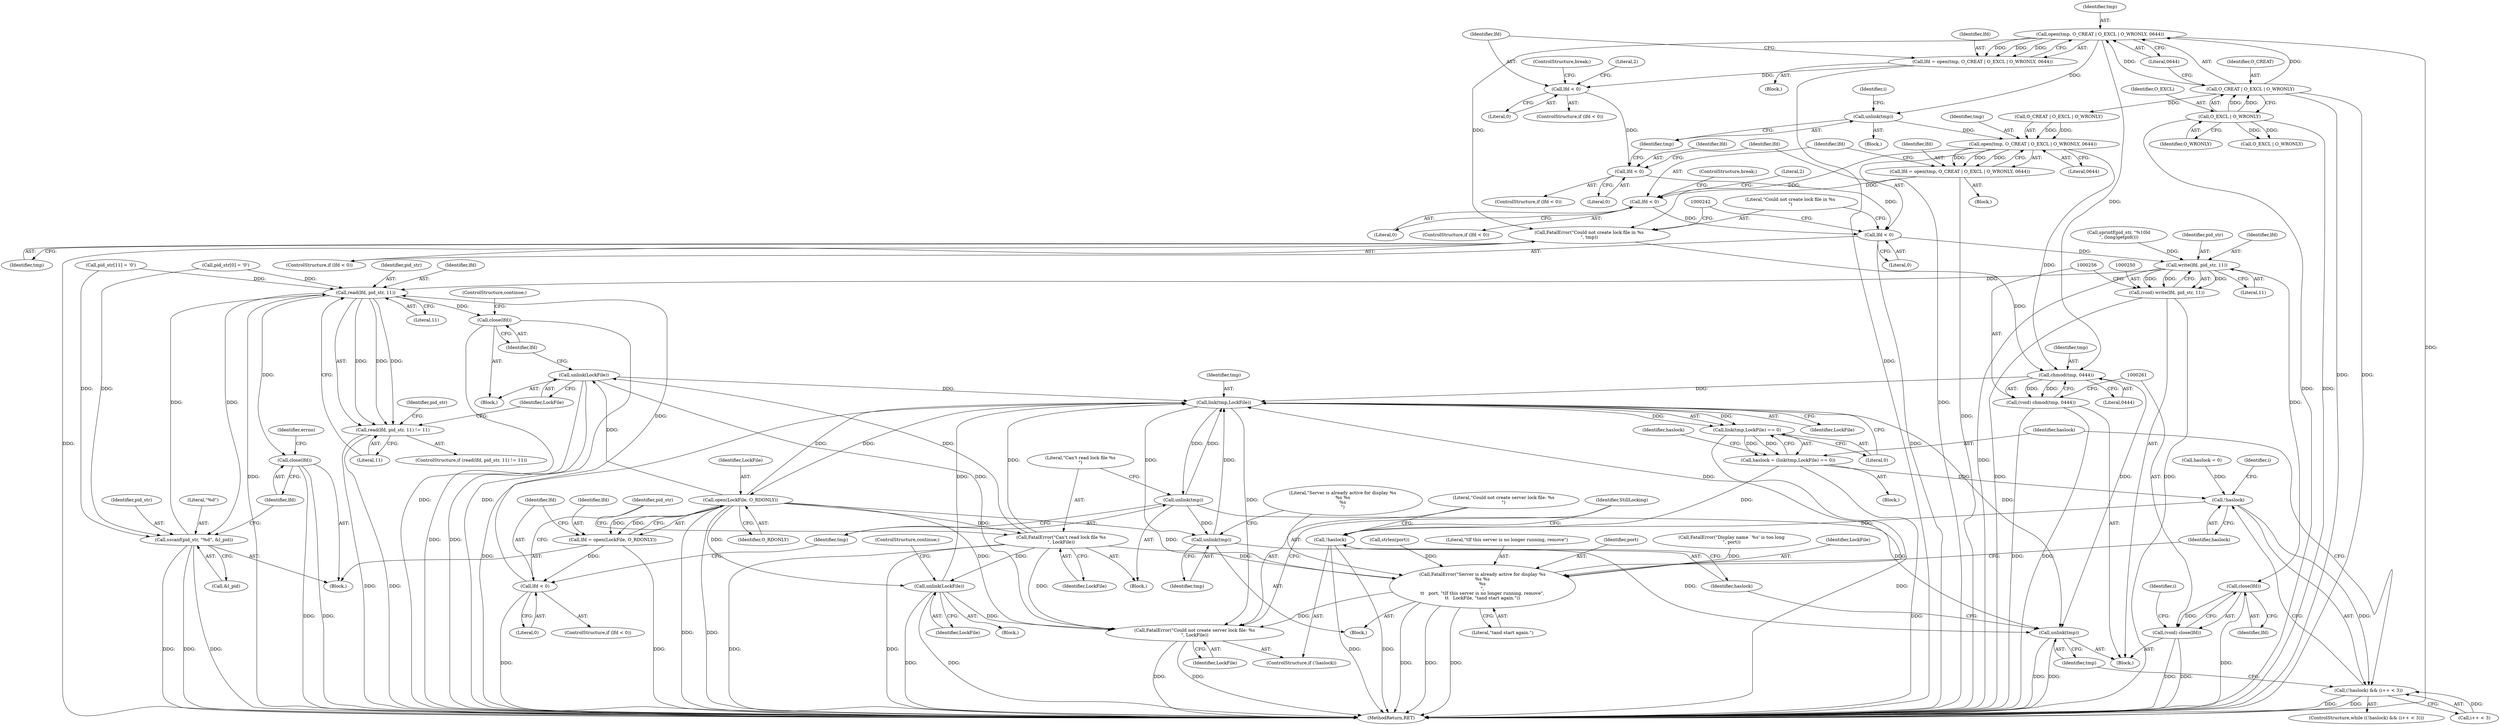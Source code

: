 digraph "0_xserver_6ba44b91e37622ef8c146d8f2ac92d708a18ed34@API" {
"1000180" [label="(Call,open(tmp, O_CREAT | O_EXCL | O_WRONLY, 0644))"];
"1000182" [label="(Call,O_CREAT | O_EXCL | O_WRONLY)"];
"1000184" [label="(Call,O_EXCL | O_WRONLY)"];
"1000178" [label="(Call,lfd = open(tmp, O_CREAT | O_EXCL | O_WRONLY, 0644))"];
"1000189" [label="(Call,lfd < 0)"];
"1000200" [label="(Call,lfd < 0)"];
"1000235" [label="(Call,lfd < 0)"];
"1000251" [label="(Call,write(lfd, pid_str, 11))"];
"1000249" [label="(Call,(void) write(lfd, pid_str, 11))"];
"1000262" [label="(Call,close(lfd))"];
"1000260" [label="(Call,(void) close(lfd))"];
"1000314" [label="(Call,read(lfd, pid_str, 11))"];
"1000313" [label="(Call,read(lfd, pid_str, 11) != 11)"];
"1000322" [label="(Call,close(lfd))"];
"1000330" [label="(Call,sscanf(pid_str, \"%d\", &l_pid))"];
"1000335" [label="(Call,close(lfd))"];
"1000204" [label="(Call,unlink(tmp))"];
"1000215" [label="(Call,open(tmp, O_CREAT | O_EXCL | O_WRONLY, 0644))"];
"1000213" [label="(Call,lfd = open(tmp, O_CREAT | O_EXCL | O_WRONLY, 0644))"];
"1000224" [label="(Call,lfd < 0)"];
"1000238" [label="(Call,FatalError(\"Could not create lock file in %s\n\", tmp))"];
"1000257" [label="(Call,chmod(tmp, 0444))"];
"1000255" [label="(Call,(void) chmod(tmp, 0444))"];
"1000282" [label="(Call,link(tmp,LockFile))"];
"1000281" [label="(Call,link(tmp,LockFile) == 0)"];
"1000279" [label="(Call,haslock = (link(tmp,LockFile) == 0))"];
"1000272" [label="(Call,!haslock)"];
"1000271" [label="(Call,(!haslock) && (i++ < 3))"];
"1000382" [label="(Call,!haslock)"];
"1000294" [label="(Call,open(LockFile, O_RDONLY))"];
"1000292" [label="(Call,lfd = open(LockFile, O_RDONLY))"];
"1000298" [label="(Call,lfd < 0)"];
"1000304" [label="(Call,FatalError(\"Can't read lock file %s\n\", LockFile))"];
"1000320" [label="(Call,unlink(LockFile))"];
"1000384" [label="(Call,FatalError(\"Could not create server lock file: %s\n\", LockFile))"];
"1000354" [label="(Call,unlink(LockFile))"];
"1000373" [label="(Call,FatalError(\"Server is already active for display %s\n%s %s\n%s\n\",\n\t\t   port, \"\tIf this server is no longer running, remove\",\n\t\t   LockFile, \"\tand start again.\"))"];
"1000302" [label="(Call,unlink(tmp))"];
"1000371" [label="(Call,unlink(tmp))"];
"1000379" [label="(Call,unlink(tmp))"];
"1000219" [label="(Call,O_EXCL | O_WRONLY)"];
"1000263" [label="(Identifier,lfd)"];
"1000274" [label="(Call,i++ < 3)"];
"1000249" [label="(Call,(void) write(lfd, pid_str, 11))"];
"1000272" [label="(Call,!haslock)"];
"1000191" [label="(Literal,0)"];
"1000371" [label="(Call,unlink(tmp))"];
"1000384" [label="(Call,FatalError(\"Could not create server lock file: %s\n\", LockFile))"];
"1000378" [label="(Literal,\"\tand start again.\")"];
"1000257" [label="(Call,chmod(tmp, 0444))"];
"1000320" [label="(Call,unlink(LockFile))"];
"1000303" [label="(Identifier,tmp)"];
"1000213" [label="(Call,lfd = open(tmp, O_CREAT | O_EXCL | O_WRONLY, 0644))"];
"1000280" [label="(Identifier,haslock)"];
"1000199" [label="(ControlStructure,if (lfd < 0))"];
"1000179" [label="(Identifier,lfd)"];
"1000297" [label="(ControlStructure,if (lfd < 0))"];
"1000291" [label="(Block,)"];
"1000165" [label="(Call,FatalError(\"Display name `%s' is too long\n\", port))"];
"1000292" [label="(Call,lfd = open(LockFile, O_RDONLY))"];
"1000377" [label="(Identifier,LockFile)"];
"1000281" [label="(Call,link(tmp,LockFile) == 0)"];
"1000154" [label="(Call,strlen(port))"];
"1000254" [label="(Literal,11)"];
"1000304" [label="(Call,FatalError(\"Can't read lock file %s\n\", LockFile))"];
"1000390" [label="(MethodReturn,RET)"];
"1000239" [label="(Literal,\"Could not create lock file in %s\n\")"];
"1000312" [label="(ControlStructure,if (read(lfd, pid_str, 11) != 11))"];
"1000230" [label="(ControlStructure,break;)"];
"1000282" [label="(Call,link(tmp,LockFile))"];
"1000270" [label="(ControlStructure,while ((!haslock) && (i++ < 3)))"];
"1000278" [label="(Block,)"];
"1000222" [label="(Literal,0644)"];
"1000186" [label="(Identifier,O_WRONLY)"];
"1000327" [label="(Identifier,pid_str)"];
"1000183" [label="(Identifier,O_CREAT)"];
"1000356" [label="(ControlStructure,continue;)"];
"1000380" [label="(Identifier,tmp)"];
"1000228" [label="(Literal,2)"];
"1000306" [label="(Identifier,LockFile)"];
"1000293" [label="(Identifier,lfd)"];
"1000185" [label="(Identifier,O_EXCL)"];
"1000300" [label="(Literal,0)"];
"1000382" [label="(Call,!haslock)"];
"1000374" [label="(Literal,\"Server is already active for display %s\n%s %s\n%s\n\")"];
"1000373" [label="(Call,FatalError(\"Server is already active for display %s\n%s %s\n%s\n\",\n\t\t   port, \"\tIf this server is no longer running, remove\",\n\t\t   LockFile, \"\tand start again.\"))"];
"1000243" [label="(Call,sprintf(pid_str, \"%10ld\n\", (long)getpid()))"];
"1000294" [label="(Call,open(LockFile, O_RDONLY))"];
"1000376" [label="(Literal,\"\tIf this server is no longer running, remove\")"];
"1000203" [label="(Block,)"];
"1000236" [label="(Identifier,lfd)"];
"1000309" [label="(Identifier,pid_str)"];
"1000283" [label="(Identifier,tmp)"];
"1000299" [label="(Identifier,lfd)"];
"1000205" [label="(Identifier,tmp)"];
"1000318" [label="(Literal,11)"];
"1000323" [label="(Identifier,lfd)"];
"1000260" [label="(Call,(void) close(lfd))"];
"1000184" [label="(Call,O_EXCL | O_WRONLY)"];
"1000307" [label="(Call,pid_str[0] = '\0')"];
"1000190" [label="(Identifier,lfd)"];
"1000182" [label="(Call,O_CREAT | O_EXCL | O_WRONLY)"];
"1000381" [label="(ControlStructure,if (!haslock))"];
"1000385" [label="(Literal,\"Could not create server lock file: %s\n\")"];
"1000284" [label="(Identifier,LockFile)"];
"1000375" [label="(Identifier,port)"];
"1000313" [label="(Call,read(lfd, pid_str, 11) != 11)"];
"1000287" [label="(Identifier,haslock)"];
"1000259" [label="(Literal,0444)"];
"1000207" [label="(Identifier,i)"];
"1000235" [label="(Call,lfd < 0)"];
"1000332" [label="(Literal,\"%d\")"];
"1000237" [label="(Literal,0)"];
"1000267" [label="(Call,haslock = 0)"];
"1000298" [label="(Call,lfd < 0)"];
"1000333" [label="(Call,&l_pid)"];
"1000251" [label="(Call,write(lfd, pid_str, 11))"];
"1000217" [label="(Call,O_CREAT | O_EXCL | O_WRONLY)"];
"1000240" [label="(Identifier,tmp)"];
"1000324" [label="(ControlStructure,continue;)"];
"1000224" [label="(Call,lfd < 0)"];
"1000354" [label="(Call,unlink(LockFile))"];
"1000295" [label="(Identifier,LockFile)"];
"1000370" [label="(Block,)"];
"1000302" [label="(Call,unlink(tmp))"];
"1000111" [label="(Block,)"];
"1000225" [label="(Identifier,lfd)"];
"1000187" [label="(Literal,0644)"];
"1000215" [label="(Call,open(tmp, O_CREAT | O_EXCL | O_WRONLY, 0644))"];
"1000201" [label="(Identifier,lfd)"];
"1000315" [label="(Identifier,lfd)"];
"1000279" [label="(Call,haslock = (link(tmp,LockFile) == 0))"];
"1000317" [label="(Literal,11)"];
"1000189" [label="(Call,lfd < 0)"];
"1000296" [label="(Identifier,O_RDONLY)"];
"1000188" [label="(ControlStructure,if (lfd < 0))"];
"1000181" [label="(Identifier,tmp)"];
"1000200" [label="(Call,lfd < 0)"];
"1000314" [label="(Call,read(lfd, pid_str, 11))"];
"1000330" [label="(Call,sscanf(pid_str, \"%d\", &l_pid))"];
"1000338" [label="(Identifier,errno)"];
"1000322" [label="(Call,close(lfd))"];
"1000195" [label="(ControlStructure,break;)"];
"1000325" [label="(Call,pid_str[11] = '\0')"];
"1000180" [label="(Call,open(tmp, O_CREAT | O_EXCL | O_WRONLY, 0644))"];
"1000223" [label="(ControlStructure,if (lfd < 0))"];
"1000253" [label="(Identifier,pid_str)"];
"1000234" [label="(ControlStructure,if (lfd < 0))"];
"1000388" [label="(Identifier,StillLocking)"];
"1000202" [label="(Literal,0)"];
"1000273" [label="(Identifier,haslock)"];
"1000331" [label="(Identifier,pid_str)"];
"1000386" [label="(Identifier,LockFile)"];
"1000265" [label="(Identifier,i)"];
"1000175" [label="(Block,)"];
"1000271" [label="(Call,(!haslock) && (i++ < 3))"];
"1000204" [label="(Call,unlink(tmp))"];
"1000214" [label="(Identifier,lfd)"];
"1000216" [label="(Identifier,tmp)"];
"1000383" [label="(Identifier,haslock)"];
"1000262" [label="(Call,close(lfd))"];
"1000210" [label="(Block,)"];
"1000258" [label="(Identifier,tmp)"];
"1000305" [label="(Literal,\"Can't read lock file %s\n\")"];
"1000372" [label="(Identifier,tmp)"];
"1000178" [label="(Call,lfd = open(tmp, O_CREAT | O_EXCL | O_WRONLY, 0644))"];
"1000301" [label="(Block,)"];
"1000238" [label="(Call,FatalError(\"Could not create lock file in %s\n\", tmp))"];
"1000335" [label="(Call,close(lfd))"];
"1000355" [label="(Identifier,LockFile)"];
"1000379" [label="(Call,unlink(tmp))"];
"1000193" [label="(Literal,2)"];
"1000316" [label="(Identifier,pid_str)"];
"1000321" [label="(Identifier,LockFile)"];
"1000319" [label="(Block,)"];
"1000252" [label="(Identifier,lfd)"];
"1000285" [label="(Literal,0)"];
"1000336" [label="(Identifier,lfd)"];
"1000353" [label="(Block,)"];
"1000276" [label="(Identifier,i)"];
"1000226" [label="(Literal,0)"];
"1000255" [label="(Call,(void) chmod(tmp, 0444))"];
"1000180" -> "1000178"  [label="AST: "];
"1000180" -> "1000187"  [label="CFG: "];
"1000181" -> "1000180"  [label="AST: "];
"1000182" -> "1000180"  [label="AST: "];
"1000187" -> "1000180"  [label="AST: "];
"1000178" -> "1000180"  [label="CFG: "];
"1000180" -> "1000390"  [label="DDG: "];
"1000180" -> "1000178"  [label="DDG: "];
"1000180" -> "1000178"  [label="DDG: "];
"1000180" -> "1000178"  [label="DDG: "];
"1000182" -> "1000180"  [label="DDG: "];
"1000182" -> "1000180"  [label="DDG: "];
"1000180" -> "1000204"  [label="DDG: "];
"1000180" -> "1000238"  [label="DDG: "];
"1000180" -> "1000257"  [label="DDG: "];
"1000182" -> "1000184"  [label="CFG: "];
"1000183" -> "1000182"  [label="AST: "];
"1000184" -> "1000182"  [label="AST: "];
"1000187" -> "1000182"  [label="CFG: "];
"1000182" -> "1000390"  [label="DDG: "];
"1000182" -> "1000390"  [label="DDG: "];
"1000184" -> "1000182"  [label="DDG: "];
"1000184" -> "1000182"  [label="DDG: "];
"1000182" -> "1000217"  [label="DDG: "];
"1000184" -> "1000186"  [label="CFG: "];
"1000185" -> "1000184"  [label="AST: "];
"1000186" -> "1000184"  [label="AST: "];
"1000184" -> "1000390"  [label="DDG: "];
"1000184" -> "1000390"  [label="DDG: "];
"1000184" -> "1000219"  [label="DDG: "];
"1000184" -> "1000219"  [label="DDG: "];
"1000178" -> "1000175"  [label="AST: "];
"1000179" -> "1000178"  [label="AST: "];
"1000190" -> "1000178"  [label="CFG: "];
"1000178" -> "1000390"  [label="DDG: "];
"1000178" -> "1000189"  [label="DDG: "];
"1000189" -> "1000188"  [label="AST: "];
"1000189" -> "1000191"  [label="CFG: "];
"1000190" -> "1000189"  [label="AST: "];
"1000191" -> "1000189"  [label="AST: "];
"1000193" -> "1000189"  [label="CFG: "];
"1000195" -> "1000189"  [label="CFG: "];
"1000189" -> "1000200"  [label="DDG: "];
"1000200" -> "1000199"  [label="AST: "];
"1000200" -> "1000202"  [label="CFG: "];
"1000201" -> "1000200"  [label="AST: "];
"1000202" -> "1000200"  [label="AST: "];
"1000205" -> "1000200"  [label="CFG: "];
"1000236" -> "1000200"  [label="CFG: "];
"1000200" -> "1000235"  [label="DDG: "];
"1000235" -> "1000234"  [label="AST: "];
"1000235" -> "1000237"  [label="CFG: "];
"1000236" -> "1000235"  [label="AST: "];
"1000237" -> "1000235"  [label="AST: "];
"1000239" -> "1000235"  [label="CFG: "];
"1000242" -> "1000235"  [label="CFG: "];
"1000235" -> "1000390"  [label="DDG: "];
"1000224" -> "1000235"  [label="DDG: "];
"1000235" -> "1000251"  [label="DDG: "];
"1000251" -> "1000249"  [label="AST: "];
"1000251" -> "1000254"  [label="CFG: "];
"1000252" -> "1000251"  [label="AST: "];
"1000253" -> "1000251"  [label="AST: "];
"1000254" -> "1000251"  [label="AST: "];
"1000249" -> "1000251"  [label="CFG: "];
"1000251" -> "1000390"  [label="DDG: "];
"1000251" -> "1000249"  [label="DDG: "];
"1000251" -> "1000249"  [label="DDG: "];
"1000251" -> "1000249"  [label="DDG: "];
"1000243" -> "1000251"  [label="DDG: "];
"1000251" -> "1000262"  [label="DDG: "];
"1000251" -> "1000314"  [label="DDG: "];
"1000249" -> "1000111"  [label="AST: "];
"1000250" -> "1000249"  [label="AST: "];
"1000256" -> "1000249"  [label="CFG: "];
"1000249" -> "1000390"  [label="DDG: "];
"1000249" -> "1000390"  [label="DDG: "];
"1000262" -> "1000260"  [label="AST: "];
"1000262" -> "1000263"  [label="CFG: "];
"1000263" -> "1000262"  [label="AST: "];
"1000260" -> "1000262"  [label="CFG: "];
"1000262" -> "1000390"  [label="DDG: "];
"1000262" -> "1000260"  [label="DDG: "];
"1000260" -> "1000111"  [label="AST: "];
"1000261" -> "1000260"  [label="AST: "];
"1000265" -> "1000260"  [label="CFG: "];
"1000260" -> "1000390"  [label="DDG: "];
"1000260" -> "1000390"  [label="DDG: "];
"1000314" -> "1000313"  [label="AST: "];
"1000314" -> "1000317"  [label="CFG: "];
"1000315" -> "1000314"  [label="AST: "];
"1000316" -> "1000314"  [label="AST: "];
"1000317" -> "1000314"  [label="AST: "];
"1000318" -> "1000314"  [label="CFG: "];
"1000314" -> "1000390"  [label="DDG: "];
"1000314" -> "1000313"  [label="DDG: "];
"1000314" -> "1000313"  [label="DDG: "];
"1000314" -> "1000313"  [label="DDG: "];
"1000298" -> "1000314"  [label="DDG: "];
"1000325" -> "1000314"  [label="DDG: "];
"1000330" -> "1000314"  [label="DDG: "];
"1000307" -> "1000314"  [label="DDG: "];
"1000314" -> "1000322"  [label="DDG: "];
"1000314" -> "1000330"  [label="DDG: "];
"1000314" -> "1000335"  [label="DDG: "];
"1000313" -> "1000312"  [label="AST: "];
"1000313" -> "1000318"  [label="CFG: "];
"1000318" -> "1000313"  [label="AST: "];
"1000321" -> "1000313"  [label="CFG: "];
"1000327" -> "1000313"  [label="CFG: "];
"1000313" -> "1000390"  [label="DDG: "];
"1000313" -> "1000390"  [label="DDG: "];
"1000322" -> "1000319"  [label="AST: "];
"1000322" -> "1000323"  [label="CFG: "];
"1000323" -> "1000322"  [label="AST: "];
"1000324" -> "1000322"  [label="CFG: "];
"1000322" -> "1000390"  [label="DDG: "];
"1000322" -> "1000390"  [label="DDG: "];
"1000330" -> "1000291"  [label="AST: "];
"1000330" -> "1000333"  [label="CFG: "];
"1000331" -> "1000330"  [label="AST: "];
"1000332" -> "1000330"  [label="AST: "];
"1000333" -> "1000330"  [label="AST: "];
"1000336" -> "1000330"  [label="CFG: "];
"1000330" -> "1000390"  [label="DDG: "];
"1000330" -> "1000390"  [label="DDG: "];
"1000330" -> "1000390"  [label="DDG: "];
"1000325" -> "1000330"  [label="DDG: "];
"1000307" -> "1000330"  [label="DDG: "];
"1000335" -> "1000291"  [label="AST: "];
"1000335" -> "1000336"  [label="CFG: "];
"1000336" -> "1000335"  [label="AST: "];
"1000338" -> "1000335"  [label="CFG: "];
"1000335" -> "1000390"  [label="DDG: "];
"1000335" -> "1000390"  [label="DDG: "];
"1000204" -> "1000203"  [label="AST: "];
"1000204" -> "1000205"  [label="CFG: "];
"1000205" -> "1000204"  [label="AST: "];
"1000207" -> "1000204"  [label="CFG: "];
"1000204" -> "1000215"  [label="DDG: "];
"1000215" -> "1000213"  [label="AST: "];
"1000215" -> "1000222"  [label="CFG: "];
"1000216" -> "1000215"  [label="AST: "];
"1000217" -> "1000215"  [label="AST: "];
"1000222" -> "1000215"  [label="AST: "];
"1000213" -> "1000215"  [label="CFG: "];
"1000215" -> "1000390"  [label="DDG: "];
"1000215" -> "1000213"  [label="DDG: "];
"1000215" -> "1000213"  [label="DDG: "];
"1000215" -> "1000213"  [label="DDG: "];
"1000217" -> "1000215"  [label="DDG: "];
"1000217" -> "1000215"  [label="DDG: "];
"1000215" -> "1000238"  [label="DDG: "];
"1000215" -> "1000257"  [label="DDG: "];
"1000213" -> "1000210"  [label="AST: "];
"1000214" -> "1000213"  [label="AST: "];
"1000225" -> "1000213"  [label="CFG: "];
"1000213" -> "1000390"  [label="DDG: "];
"1000213" -> "1000224"  [label="DDG: "];
"1000224" -> "1000223"  [label="AST: "];
"1000224" -> "1000226"  [label="CFG: "];
"1000225" -> "1000224"  [label="AST: "];
"1000226" -> "1000224"  [label="AST: "];
"1000228" -> "1000224"  [label="CFG: "];
"1000230" -> "1000224"  [label="CFG: "];
"1000238" -> "1000234"  [label="AST: "];
"1000238" -> "1000240"  [label="CFG: "];
"1000239" -> "1000238"  [label="AST: "];
"1000240" -> "1000238"  [label="AST: "];
"1000242" -> "1000238"  [label="CFG: "];
"1000238" -> "1000390"  [label="DDG: "];
"1000238" -> "1000257"  [label="DDG: "];
"1000257" -> "1000255"  [label="AST: "];
"1000257" -> "1000259"  [label="CFG: "];
"1000258" -> "1000257"  [label="AST: "];
"1000259" -> "1000257"  [label="AST: "];
"1000255" -> "1000257"  [label="CFG: "];
"1000257" -> "1000255"  [label="DDG: "];
"1000257" -> "1000255"  [label="DDG: "];
"1000257" -> "1000282"  [label="DDG: "];
"1000257" -> "1000379"  [label="DDG: "];
"1000255" -> "1000111"  [label="AST: "];
"1000256" -> "1000255"  [label="AST: "];
"1000261" -> "1000255"  [label="CFG: "];
"1000255" -> "1000390"  [label="DDG: "];
"1000255" -> "1000390"  [label="DDG: "];
"1000282" -> "1000281"  [label="AST: "];
"1000282" -> "1000284"  [label="CFG: "];
"1000283" -> "1000282"  [label="AST: "];
"1000284" -> "1000282"  [label="AST: "];
"1000285" -> "1000282"  [label="CFG: "];
"1000282" -> "1000390"  [label="DDG: "];
"1000282" -> "1000281"  [label="DDG: "];
"1000282" -> "1000281"  [label="DDG: "];
"1000302" -> "1000282"  [label="DDG: "];
"1000371" -> "1000282"  [label="DDG: "];
"1000373" -> "1000282"  [label="DDG: "];
"1000304" -> "1000282"  [label="DDG: "];
"1000294" -> "1000282"  [label="DDG: "];
"1000320" -> "1000282"  [label="DDG: "];
"1000354" -> "1000282"  [label="DDG: "];
"1000282" -> "1000294"  [label="DDG: "];
"1000282" -> "1000302"  [label="DDG: "];
"1000282" -> "1000371"  [label="DDG: "];
"1000282" -> "1000379"  [label="DDG: "];
"1000282" -> "1000384"  [label="DDG: "];
"1000281" -> "1000279"  [label="AST: "];
"1000281" -> "1000285"  [label="CFG: "];
"1000285" -> "1000281"  [label="AST: "];
"1000279" -> "1000281"  [label="CFG: "];
"1000281" -> "1000390"  [label="DDG: "];
"1000281" -> "1000279"  [label="DDG: "];
"1000281" -> "1000279"  [label="DDG: "];
"1000279" -> "1000278"  [label="AST: "];
"1000280" -> "1000279"  [label="AST: "];
"1000287" -> "1000279"  [label="CFG: "];
"1000279" -> "1000390"  [label="DDG: "];
"1000279" -> "1000272"  [label="DDG: "];
"1000279" -> "1000382"  [label="DDG: "];
"1000272" -> "1000271"  [label="AST: "];
"1000272" -> "1000273"  [label="CFG: "];
"1000273" -> "1000272"  [label="AST: "];
"1000276" -> "1000272"  [label="CFG: "];
"1000271" -> "1000272"  [label="CFG: "];
"1000272" -> "1000271"  [label="DDG: "];
"1000267" -> "1000272"  [label="DDG: "];
"1000272" -> "1000382"  [label="DDG: "];
"1000271" -> "1000270"  [label="AST: "];
"1000271" -> "1000274"  [label="CFG: "];
"1000274" -> "1000271"  [label="AST: "];
"1000280" -> "1000271"  [label="CFG: "];
"1000380" -> "1000271"  [label="CFG: "];
"1000271" -> "1000390"  [label="DDG: "];
"1000271" -> "1000390"  [label="DDG: "];
"1000274" -> "1000271"  [label="DDG: "];
"1000382" -> "1000381"  [label="AST: "];
"1000382" -> "1000383"  [label="CFG: "];
"1000383" -> "1000382"  [label="AST: "];
"1000385" -> "1000382"  [label="CFG: "];
"1000388" -> "1000382"  [label="CFG: "];
"1000382" -> "1000390"  [label="DDG: "];
"1000382" -> "1000390"  [label="DDG: "];
"1000294" -> "1000292"  [label="AST: "];
"1000294" -> "1000296"  [label="CFG: "];
"1000295" -> "1000294"  [label="AST: "];
"1000296" -> "1000294"  [label="AST: "];
"1000292" -> "1000294"  [label="CFG: "];
"1000294" -> "1000390"  [label="DDG: "];
"1000294" -> "1000390"  [label="DDG: "];
"1000294" -> "1000292"  [label="DDG: "];
"1000294" -> "1000292"  [label="DDG: "];
"1000294" -> "1000304"  [label="DDG: "];
"1000294" -> "1000320"  [label="DDG: "];
"1000294" -> "1000354"  [label="DDG: "];
"1000294" -> "1000373"  [label="DDG: "];
"1000294" -> "1000384"  [label="DDG: "];
"1000292" -> "1000291"  [label="AST: "];
"1000293" -> "1000292"  [label="AST: "];
"1000299" -> "1000292"  [label="CFG: "];
"1000292" -> "1000390"  [label="DDG: "];
"1000292" -> "1000298"  [label="DDG: "];
"1000298" -> "1000297"  [label="AST: "];
"1000298" -> "1000300"  [label="CFG: "];
"1000299" -> "1000298"  [label="AST: "];
"1000300" -> "1000298"  [label="AST: "];
"1000303" -> "1000298"  [label="CFG: "];
"1000309" -> "1000298"  [label="CFG: "];
"1000298" -> "1000390"  [label="DDG: "];
"1000304" -> "1000301"  [label="AST: "];
"1000304" -> "1000306"  [label="CFG: "];
"1000305" -> "1000304"  [label="AST: "];
"1000306" -> "1000304"  [label="AST: "];
"1000309" -> "1000304"  [label="CFG: "];
"1000304" -> "1000390"  [label="DDG: "];
"1000304" -> "1000390"  [label="DDG: "];
"1000304" -> "1000320"  [label="DDG: "];
"1000304" -> "1000354"  [label="DDG: "];
"1000304" -> "1000373"  [label="DDG: "];
"1000304" -> "1000384"  [label="DDG: "];
"1000320" -> "1000319"  [label="AST: "];
"1000320" -> "1000321"  [label="CFG: "];
"1000321" -> "1000320"  [label="AST: "];
"1000323" -> "1000320"  [label="CFG: "];
"1000320" -> "1000390"  [label="DDG: "];
"1000320" -> "1000390"  [label="DDG: "];
"1000320" -> "1000384"  [label="DDG: "];
"1000384" -> "1000381"  [label="AST: "];
"1000384" -> "1000386"  [label="CFG: "];
"1000385" -> "1000384"  [label="AST: "];
"1000386" -> "1000384"  [label="AST: "];
"1000388" -> "1000384"  [label="CFG: "];
"1000384" -> "1000390"  [label="DDG: "];
"1000384" -> "1000390"  [label="DDG: "];
"1000373" -> "1000384"  [label="DDG: "];
"1000354" -> "1000384"  [label="DDG: "];
"1000354" -> "1000353"  [label="AST: "];
"1000354" -> "1000355"  [label="CFG: "];
"1000355" -> "1000354"  [label="AST: "];
"1000356" -> "1000354"  [label="CFG: "];
"1000354" -> "1000390"  [label="DDG: "];
"1000354" -> "1000390"  [label="DDG: "];
"1000373" -> "1000370"  [label="AST: "];
"1000373" -> "1000378"  [label="CFG: "];
"1000374" -> "1000373"  [label="AST: "];
"1000375" -> "1000373"  [label="AST: "];
"1000376" -> "1000373"  [label="AST: "];
"1000377" -> "1000373"  [label="AST: "];
"1000378" -> "1000373"  [label="AST: "];
"1000273" -> "1000373"  [label="CFG: "];
"1000373" -> "1000390"  [label="DDG: "];
"1000373" -> "1000390"  [label="DDG: "];
"1000373" -> "1000390"  [label="DDG: "];
"1000154" -> "1000373"  [label="DDG: "];
"1000165" -> "1000373"  [label="DDG: "];
"1000302" -> "1000301"  [label="AST: "];
"1000302" -> "1000303"  [label="CFG: "];
"1000303" -> "1000302"  [label="AST: "];
"1000305" -> "1000302"  [label="CFG: "];
"1000302" -> "1000371"  [label="DDG: "];
"1000302" -> "1000379"  [label="DDG: "];
"1000371" -> "1000370"  [label="AST: "];
"1000371" -> "1000372"  [label="CFG: "];
"1000372" -> "1000371"  [label="AST: "];
"1000374" -> "1000371"  [label="CFG: "];
"1000371" -> "1000379"  [label="DDG: "];
"1000379" -> "1000111"  [label="AST: "];
"1000379" -> "1000380"  [label="CFG: "];
"1000380" -> "1000379"  [label="AST: "];
"1000383" -> "1000379"  [label="CFG: "];
"1000379" -> "1000390"  [label="DDG: "];
"1000379" -> "1000390"  [label="DDG: "];
}
